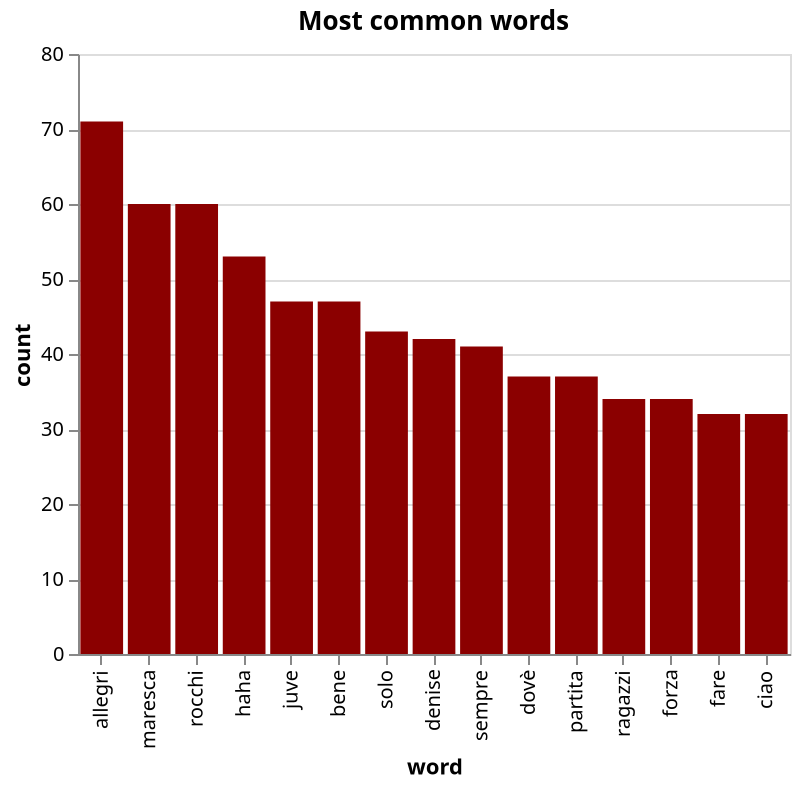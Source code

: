 {
  "config": {"view": {"continuousWidth": 400, "continuousHeight": 300}},
  "data": {"name": "data-8a22b274daab5ce94d285e17214649c1"},
  "mark": {"type": "bar", "color": "darkred", "tooltip": true},
  "encoding": {
    "x": {"field": "word", "sort": null, "type": "nominal"},
    "y": {"field": "count", "type": "quantitative"}
  },
  "title": "Most common words",
  "width": "container",
  "$schema": "https://vega.github.io/schema/vega-lite/v5.6.1.json",
  "datasets": {
    "data-8a22b274daab5ce94d285e17214649c1": [
      {"word": "allegri", "count": 71},
      {"word": "maresca", "count": 60},
      {"word": "rocchi", "count": 60},
      {"word": "haha", "count": 53},
      {"word": "juve", "count": 47},
      {"word": "bene", "count": 47},
      {"word": "solo", "count": 43},
      {"word": "denise", "count": 42},
      {"word": "sempre", "count": 41},
      {"word": "dovè", "count": 37},
      {"word": "partita", "count": 37},
      {"word": "ragazzi", "count": 34},
      {"word": "forza", "count": 34},
      {"word": "fare", "count": 32},
      {"word": "ciao", "count": 32}
    ]
  }
}